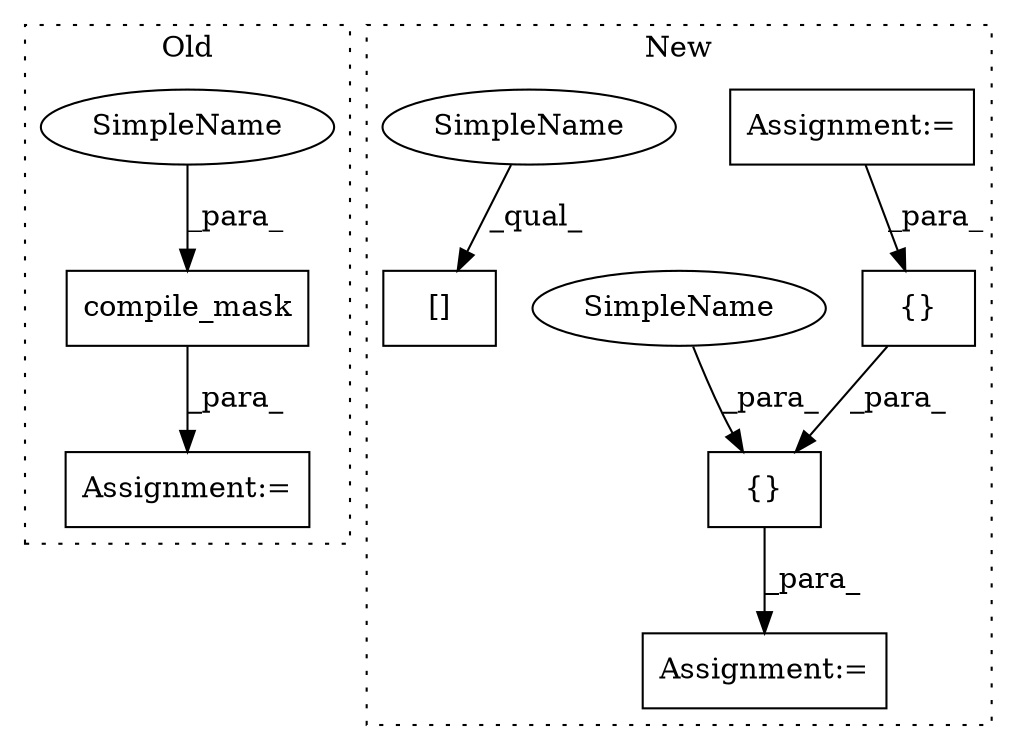 digraph G {
subgraph cluster0 {
1 [label="compile_mask" a="32" s="12088,12106" l="13,1" shape="box"];
4 [label="Assignment:=" a="7" s="12082" l="1" shape="box"];
8 [label="SimpleName" a="42" s="12101" l="5" shape="ellipse"];
label = "Old";
style="dotted";
}
subgraph cluster1 {
2 [label="[]" a="2" s="11621,11656" l="6,1" shape="box"];
3 [label="{}" a="4" s="11727,11745" l="1,1" shape="box"];
5 [label="Assignment:=" a="7" s="11198" l="4" shape="box"];
6 [label="{}" a="4" s="11728,11738" l="1,1" shape="box"];
7 [label="Assignment:=" a="7" s="11717" l="1" shape="box"];
9 [label="SimpleName" a="42" s="11740" l="5" shape="ellipse"];
10 [label="SimpleName" a="42" s="11621" l="5" shape="ellipse"];
label = "New";
style="dotted";
}
1 -> 4 [label="_para_"];
3 -> 7 [label="_para_"];
5 -> 6 [label="_para_"];
6 -> 3 [label="_para_"];
8 -> 1 [label="_para_"];
9 -> 3 [label="_para_"];
10 -> 2 [label="_qual_"];
}